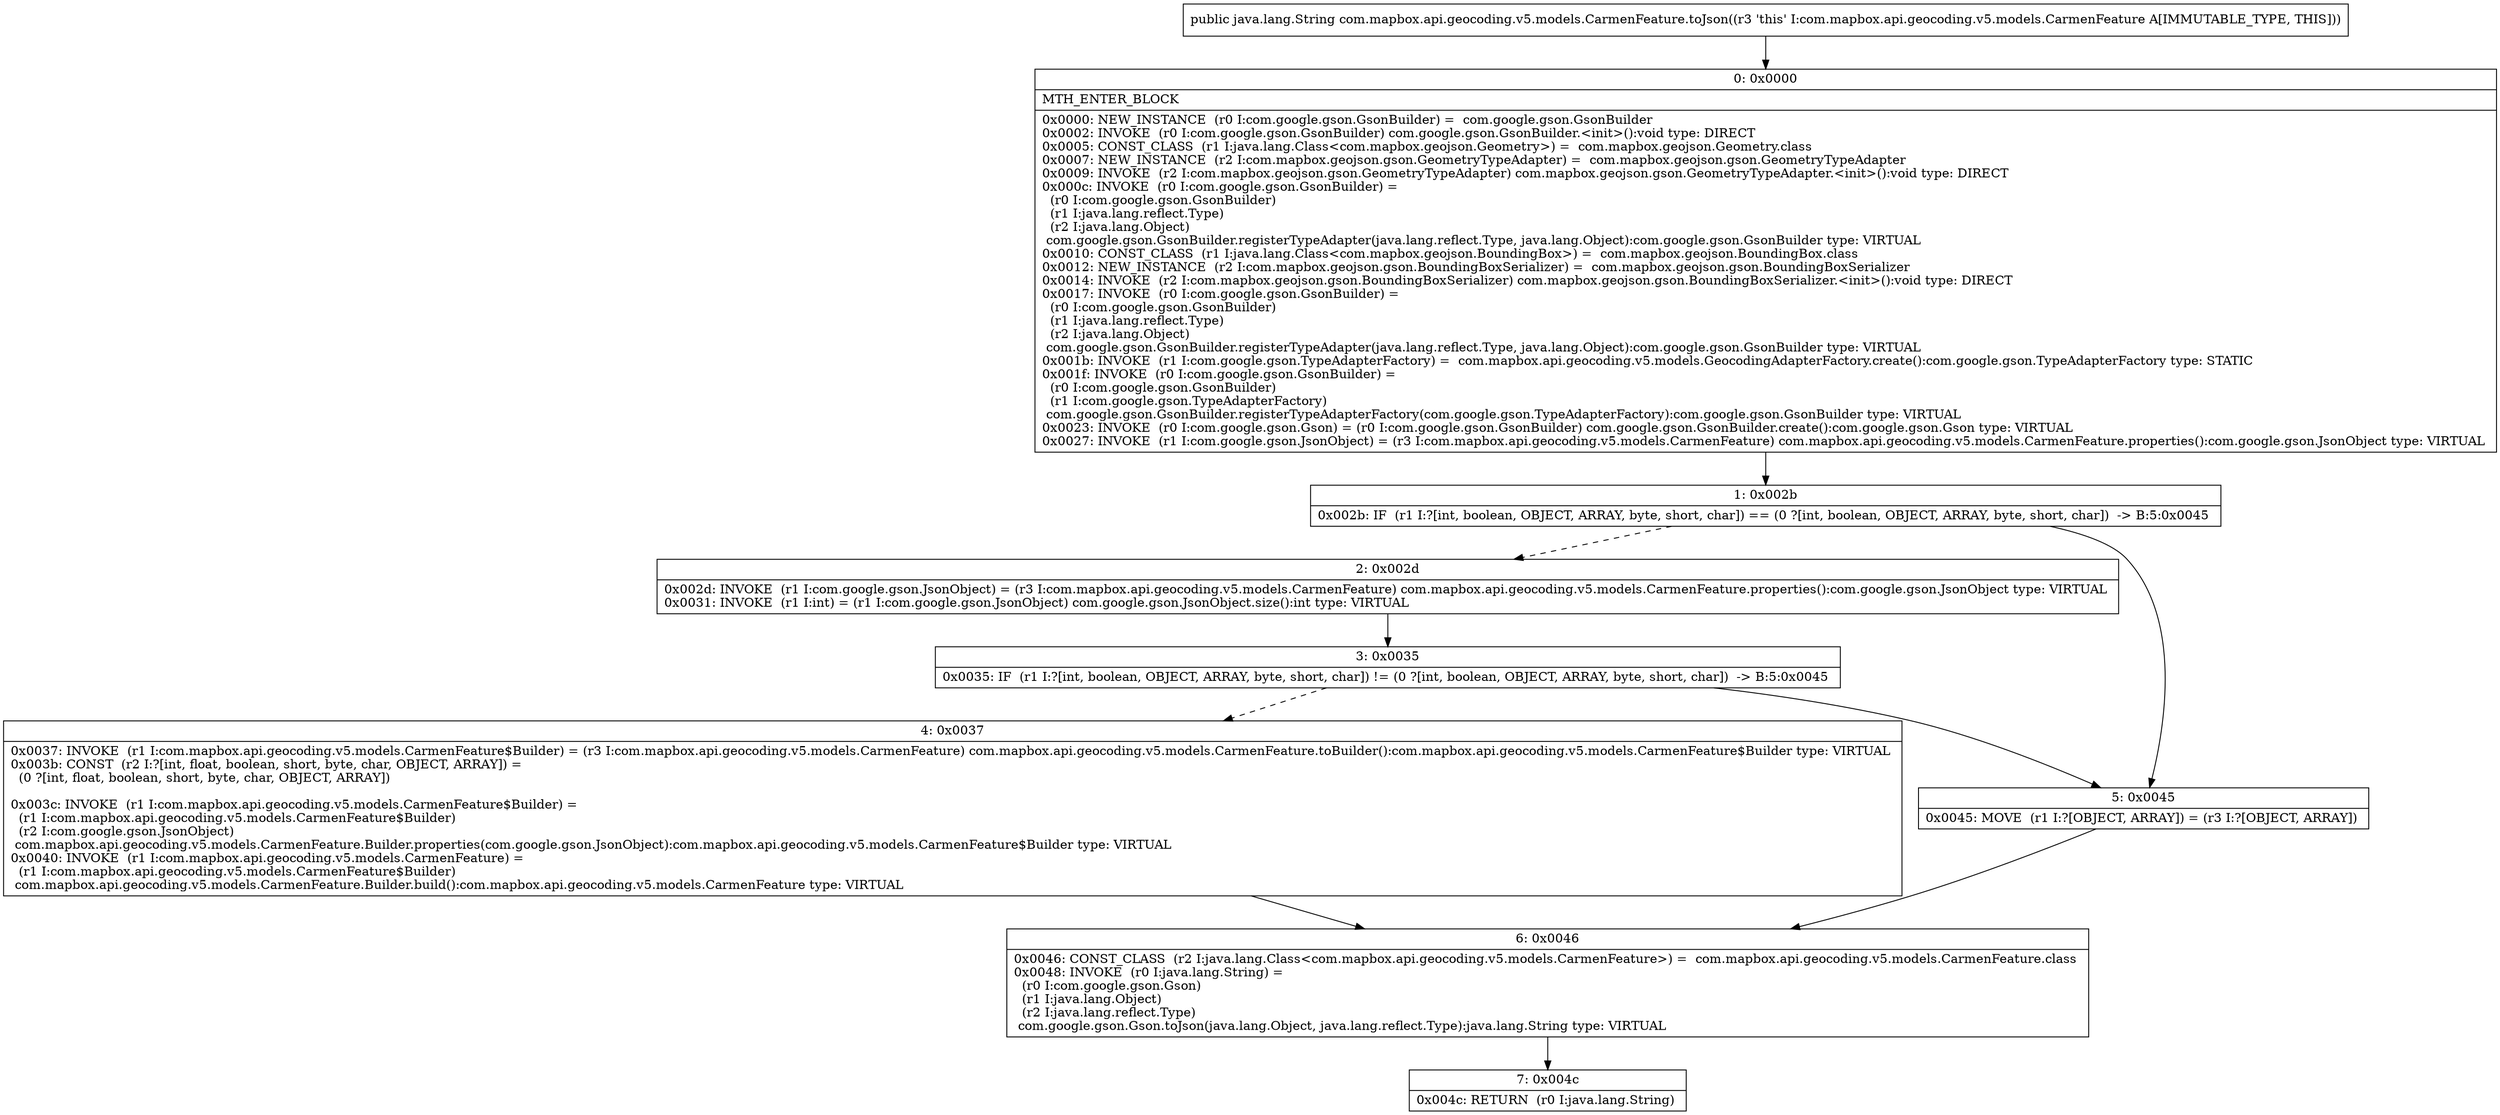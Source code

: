 digraph "CFG forcom.mapbox.api.geocoding.v5.models.CarmenFeature.toJson()Ljava\/lang\/String;" {
Node_0 [shape=record,label="{0\:\ 0x0000|MTH_ENTER_BLOCK\l|0x0000: NEW_INSTANCE  (r0 I:com.google.gson.GsonBuilder) =  com.google.gson.GsonBuilder \l0x0002: INVOKE  (r0 I:com.google.gson.GsonBuilder) com.google.gson.GsonBuilder.\<init\>():void type: DIRECT \l0x0005: CONST_CLASS  (r1 I:java.lang.Class\<com.mapbox.geojson.Geometry\>) =  com.mapbox.geojson.Geometry.class \l0x0007: NEW_INSTANCE  (r2 I:com.mapbox.geojson.gson.GeometryTypeAdapter) =  com.mapbox.geojson.gson.GeometryTypeAdapter \l0x0009: INVOKE  (r2 I:com.mapbox.geojson.gson.GeometryTypeAdapter) com.mapbox.geojson.gson.GeometryTypeAdapter.\<init\>():void type: DIRECT \l0x000c: INVOKE  (r0 I:com.google.gson.GsonBuilder) = \l  (r0 I:com.google.gson.GsonBuilder)\l  (r1 I:java.lang.reflect.Type)\l  (r2 I:java.lang.Object)\l com.google.gson.GsonBuilder.registerTypeAdapter(java.lang.reflect.Type, java.lang.Object):com.google.gson.GsonBuilder type: VIRTUAL \l0x0010: CONST_CLASS  (r1 I:java.lang.Class\<com.mapbox.geojson.BoundingBox\>) =  com.mapbox.geojson.BoundingBox.class \l0x0012: NEW_INSTANCE  (r2 I:com.mapbox.geojson.gson.BoundingBoxSerializer) =  com.mapbox.geojson.gson.BoundingBoxSerializer \l0x0014: INVOKE  (r2 I:com.mapbox.geojson.gson.BoundingBoxSerializer) com.mapbox.geojson.gson.BoundingBoxSerializer.\<init\>():void type: DIRECT \l0x0017: INVOKE  (r0 I:com.google.gson.GsonBuilder) = \l  (r0 I:com.google.gson.GsonBuilder)\l  (r1 I:java.lang.reflect.Type)\l  (r2 I:java.lang.Object)\l com.google.gson.GsonBuilder.registerTypeAdapter(java.lang.reflect.Type, java.lang.Object):com.google.gson.GsonBuilder type: VIRTUAL \l0x001b: INVOKE  (r1 I:com.google.gson.TypeAdapterFactory) =  com.mapbox.api.geocoding.v5.models.GeocodingAdapterFactory.create():com.google.gson.TypeAdapterFactory type: STATIC \l0x001f: INVOKE  (r0 I:com.google.gson.GsonBuilder) = \l  (r0 I:com.google.gson.GsonBuilder)\l  (r1 I:com.google.gson.TypeAdapterFactory)\l com.google.gson.GsonBuilder.registerTypeAdapterFactory(com.google.gson.TypeAdapterFactory):com.google.gson.GsonBuilder type: VIRTUAL \l0x0023: INVOKE  (r0 I:com.google.gson.Gson) = (r0 I:com.google.gson.GsonBuilder) com.google.gson.GsonBuilder.create():com.google.gson.Gson type: VIRTUAL \l0x0027: INVOKE  (r1 I:com.google.gson.JsonObject) = (r3 I:com.mapbox.api.geocoding.v5.models.CarmenFeature) com.mapbox.api.geocoding.v5.models.CarmenFeature.properties():com.google.gson.JsonObject type: VIRTUAL \l}"];
Node_1 [shape=record,label="{1\:\ 0x002b|0x002b: IF  (r1 I:?[int, boolean, OBJECT, ARRAY, byte, short, char]) == (0 ?[int, boolean, OBJECT, ARRAY, byte, short, char])  \-\> B:5:0x0045 \l}"];
Node_2 [shape=record,label="{2\:\ 0x002d|0x002d: INVOKE  (r1 I:com.google.gson.JsonObject) = (r3 I:com.mapbox.api.geocoding.v5.models.CarmenFeature) com.mapbox.api.geocoding.v5.models.CarmenFeature.properties():com.google.gson.JsonObject type: VIRTUAL \l0x0031: INVOKE  (r1 I:int) = (r1 I:com.google.gson.JsonObject) com.google.gson.JsonObject.size():int type: VIRTUAL \l}"];
Node_3 [shape=record,label="{3\:\ 0x0035|0x0035: IF  (r1 I:?[int, boolean, OBJECT, ARRAY, byte, short, char]) != (0 ?[int, boolean, OBJECT, ARRAY, byte, short, char])  \-\> B:5:0x0045 \l}"];
Node_4 [shape=record,label="{4\:\ 0x0037|0x0037: INVOKE  (r1 I:com.mapbox.api.geocoding.v5.models.CarmenFeature$Builder) = (r3 I:com.mapbox.api.geocoding.v5.models.CarmenFeature) com.mapbox.api.geocoding.v5.models.CarmenFeature.toBuilder():com.mapbox.api.geocoding.v5.models.CarmenFeature$Builder type: VIRTUAL \l0x003b: CONST  (r2 I:?[int, float, boolean, short, byte, char, OBJECT, ARRAY]) = \l  (0 ?[int, float, boolean, short, byte, char, OBJECT, ARRAY])\l \l0x003c: INVOKE  (r1 I:com.mapbox.api.geocoding.v5.models.CarmenFeature$Builder) = \l  (r1 I:com.mapbox.api.geocoding.v5.models.CarmenFeature$Builder)\l  (r2 I:com.google.gson.JsonObject)\l com.mapbox.api.geocoding.v5.models.CarmenFeature.Builder.properties(com.google.gson.JsonObject):com.mapbox.api.geocoding.v5.models.CarmenFeature$Builder type: VIRTUAL \l0x0040: INVOKE  (r1 I:com.mapbox.api.geocoding.v5.models.CarmenFeature) = \l  (r1 I:com.mapbox.api.geocoding.v5.models.CarmenFeature$Builder)\l com.mapbox.api.geocoding.v5.models.CarmenFeature.Builder.build():com.mapbox.api.geocoding.v5.models.CarmenFeature type: VIRTUAL \l}"];
Node_5 [shape=record,label="{5\:\ 0x0045|0x0045: MOVE  (r1 I:?[OBJECT, ARRAY]) = (r3 I:?[OBJECT, ARRAY]) \l}"];
Node_6 [shape=record,label="{6\:\ 0x0046|0x0046: CONST_CLASS  (r2 I:java.lang.Class\<com.mapbox.api.geocoding.v5.models.CarmenFeature\>) =  com.mapbox.api.geocoding.v5.models.CarmenFeature.class \l0x0048: INVOKE  (r0 I:java.lang.String) = \l  (r0 I:com.google.gson.Gson)\l  (r1 I:java.lang.Object)\l  (r2 I:java.lang.reflect.Type)\l com.google.gson.Gson.toJson(java.lang.Object, java.lang.reflect.Type):java.lang.String type: VIRTUAL \l}"];
Node_7 [shape=record,label="{7\:\ 0x004c|0x004c: RETURN  (r0 I:java.lang.String) \l}"];
MethodNode[shape=record,label="{public java.lang.String com.mapbox.api.geocoding.v5.models.CarmenFeature.toJson((r3 'this' I:com.mapbox.api.geocoding.v5.models.CarmenFeature A[IMMUTABLE_TYPE, THIS])) }"];
MethodNode -> Node_0;
Node_0 -> Node_1;
Node_1 -> Node_2[style=dashed];
Node_1 -> Node_5;
Node_2 -> Node_3;
Node_3 -> Node_4[style=dashed];
Node_3 -> Node_5;
Node_4 -> Node_6;
Node_5 -> Node_6;
Node_6 -> Node_7;
}


